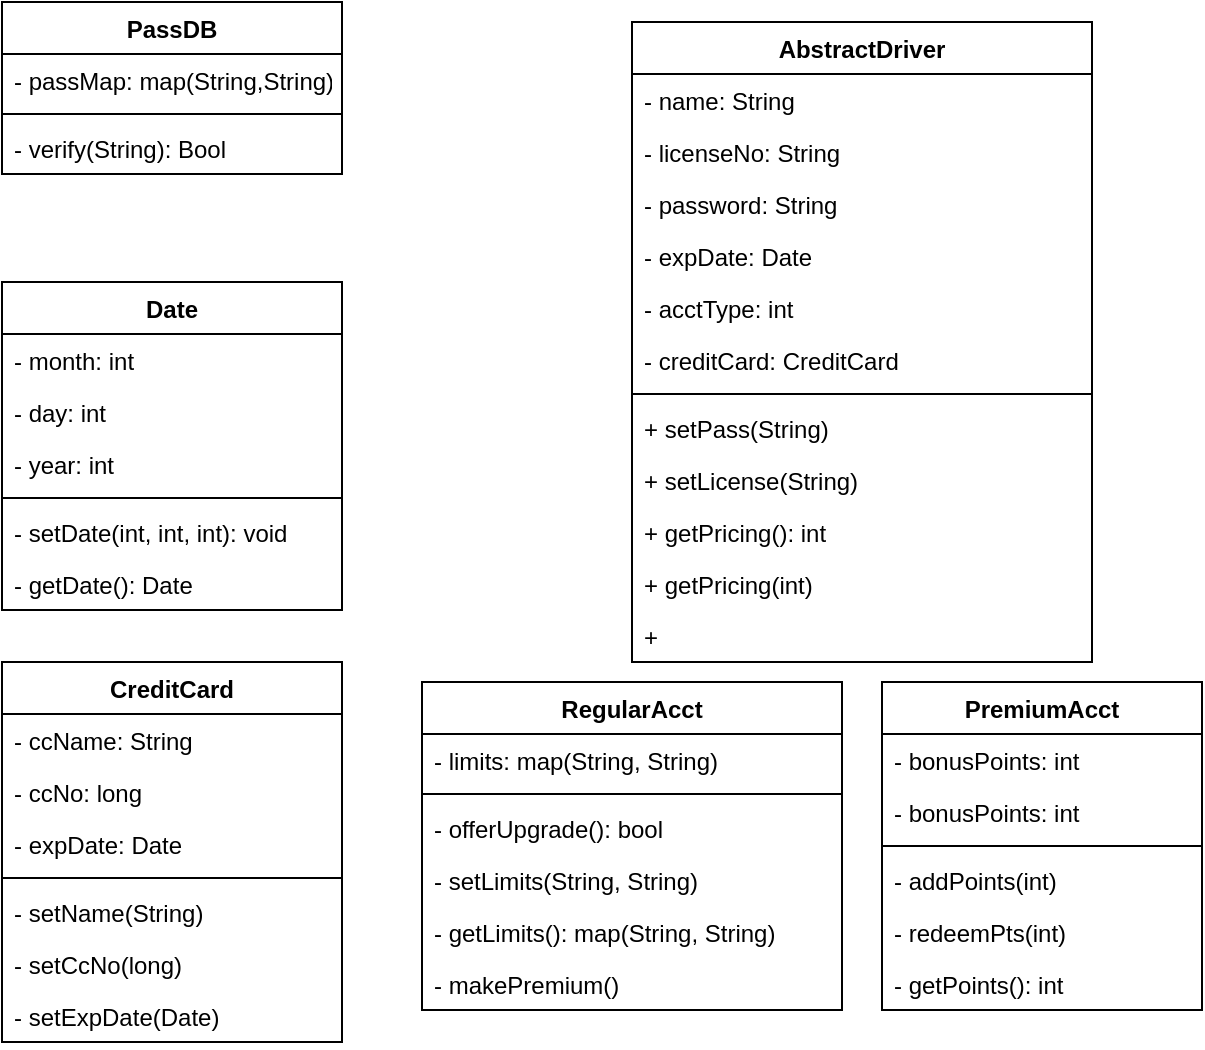 <mxfile version="12.1.3" type="github" pages="1"><diagram id="NAhTG9fYoV8L0mSAjqiR" name="Page-1"><mxGraphModel dx="667" dy="401" grid="1" gridSize="10" guides="1" tooltips="1" connect="1" arrows="1" fold="1" page="1" pageScale="1" pageWidth="850" pageHeight="1100" math="0" shadow="0"><root><mxCell id="0"/><mxCell id="1" parent="0"/><mxCell id="52mXDh2iFzui1Fn77fOQ-1" value="AbstractDriver" style="swimlane;fontStyle=1;align=center;verticalAlign=top;childLayout=stackLayout;horizontal=1;startSize=26;horizontalStack=0;resizeParent=1;resizeParentMax=0;resizeLast=0;collapsible=1;marginBottom=0;" vertex="1" parent="1"><mxGeometry x="335" y="30" width="230" height="320" as="geometry"/></mxCell><mxCell id="52mXDh2iFzui1Fn77fOQ-23" value="- name: String" style="text;strokeColor=none;fillColor=none;align=left;verticalAlign=top;spacingLeft=4;spacingRight=4;overflow=hidden;rotatable=0;points=[[0,0.5],[1,0.5]];portConstraint=eastwest;" vertex="1" parent="52mXDh2iFzui1Fn77fOQ-1"><mxGeometry y="26" width="230" height="26" as="geometry"/></mxCell><mxCell id="52mXDh2iFzui1Fn77fOQ-6" value="- licenseNo: String" style="text;strokeColor=none;fillColor=none;align=left;verticalAlign=top;spacingLeft=4;spacingRight=4;overflow=hidden;rotatable=0;points=[[0,0.5],[1,0.5]];portConstraint=eastwest;" vertex="1" parent="52mXDh2iFzui1Fn77fOQ-1"><mxGeometry y="52" width="230" height="26" as="geometry"/></mxCell><mxCell id="52mXDh2iFzui1Fn77fOQ-7" value="- password: String" style="text;strokeColor=none;fillColor=none;align=left;verticalAlign=top;spacingLeft=4;spacingRight=4;overflow=hidden;rotatable=0;points=[[0,0.5],[1,0.5]];portConstraint=eastwest;" vertex="1" parent="52mXDh2iFzui1Fn77fOQ-1"><mxGeometry y="78" width="230" height="26" as="geometry"/></mxCell><mxCell id="52mXDh2iFzui1Fn77fOQ-8" value="- expDate: Date" style="text;strokeColor=none;fillColor=none;align=left;verticalAlign=top;spacingLeft=4;spacingRight=4;overflow=hidden;rotatable=0;points=[[0,0.5],[1,0.5]];portConstraint=eastwest;" vertex="1" parent="52mXDh2iFzui1Fn77fOQ-1"><mxGeometry y="104" width="230" height="26" as="geometry"/></mxCell><mxCell id="52mXDh2iFzui1Fn77fOQ-37" value="- acctType: int" style="text;strokeColor=none;fillColor=none;align=left;verticalAlign=top;spacingLeft=4;spacingRight=4;overflow=hidden;rotatable=0;points=[[0,0.5],[1,0.5]];portConstraint=eastwest;" vertex="1" parent="52mXDh2iFzui1Fn77fOQ-1"><mxGeometry y="130" width="230" height="26" as="geometry"/></mxCell><mxCell id="52mXDh2iFzui1Fn77fOQ-45" value="- creditCard: CreditCard" style="text;strokeColor=none;fillColor=none;align=left;verticalAlign=top;spacingLeft=4;spacingRight=4;overflow=hidden;rotatable=0;points=[[0,0.5],[1,0.5]];portConstraint=eastwest;" vertex="1" parent="52mXDh2iFzui1Fn77fOQ-1"><mxGeometry y="156" width="230" height="26" as="geometry"/></mxCell><mxCell id="52mXDh2iFzui1Fn77fOQ-3" value="" style="line;strokeWidth=1;fillColor=none;align=left;verticalAlign=middle;spacingTop=-1;spacingLeft=3;spacingRight=3;rotatable=0;labelPosition=right;points=[];portConstraint=eastwest;" vertex="1" parent="52mXDh2iFzui1Fn77fOQ-1"><mxGeometry y="182" width="230" height="8" as="geometry"/></mxCell><mxCell id="52mXDh2iFzui1Fn77fOQ-4" value="+ setPass(String)" style="text;strokeColor=none;fillColor=none;align=left;verticalAlign=top;spacingLeft=4;spacingRight=4;overflow=hidden;rotatable=0;points=[[0,0.5],[1,0.5]];portConstraint=eastwest;" vertex="1" parent="52mXDh2iFzui1Fn77fOQ-1"><mxGeometry y="190" width="230" height="26" as="geometry"/></mxCell><mxCell id="52mXDh2iFzui1Fn77fOQ-16" value="+ setLicense(String)" style="text;strokeColor=none;fillColor=none;align=left;verticalAlign=top;spacingLeft=4;spacingRight=4;overflow=hidden;rotatable=0;points=[[0,0.5],[1,0.5]];portConstraint=eastwest;" vertex="1" parent="52mXDh2iFzui1Fn77fOQ-1"><mxGeometry y="216" width="230" height="26" as="geometry"/></mxCell><mxCell id="52mXDh2iFzui1Fn77fOQ-35" value="+ getPricing(): int" style="text;strokeColor=none;fillColor=none;align=left;verticalAlign=top;spacingLeft=4;spacingRight=4;overflow=hidden;rotatable=0;points=[[0,0.5],[1,0.5]];portConstraint=eastwest;" vertex="1" parent="52mXDh2iFzui1Fn77fOQ-1"><mxGeometry y="242" width="230" height="26" as="geometry"/></mxCell><mxCell id="52mXDh2iFzui1Fn77fOQ-36" value="+ getPricing(int)" style="text;strokeColor=none;fillColor=none;align=left;verticalAlign=top;spacingLeft=4;spacingRight=4;overflow=hidden;rotatable=0;points=[[0,0.5],[1,0.5]];portConstraint=eastwest;" vertex="1" parent="52mXDh2iFzui1Fn77fOQ-1"><mxGeometry y="268" width="230" height="26" as="geometry"/></mxCell><mxCell id="52mXDh2iFzui1Fn77fOQ-44" value="+" style="text;strokeColor=none;fillColor=none;align=left;verticalAlign=top;spacingLeft=4;spacingRight=4;overflow=hidden;rotatable=0;points=[[0,0.5],[1,0.5]];portConstraint=eastwest;" vertex="1" parent="52mXDh2iFzui1Fn77fOQ-1"><mxGeometry y="294" width="230" height="26" as="geometry"/></mxCell><mxCell id="52mXDh2iFzui1Fn77fOQ-10" value="Date" style="swimlane;fontStyle=1;align=center;verticalAlign=top;childLayout=stackLayout;horizontal=1;startSize=26;horizontalStack=0;resizeParent=1;resizeParentMax=0;resizeLast=0;collapsible=1;marginBottom=0;" vertex="1" parent="1"><mxGeometry x="20" y="160" width="170" height="164" as="geometry"/></mxCell><mxCell id="52mXDh2iFzui1Fn77fOQ-11" value="- month: int" style="text;strokeColor=none;fillColor=none;align=left;verticalAlign=top;spacingLeft=4;spacingRight=4;overflow=hidden;rotatable=0;points=[[0,0.5],[1,0.5]];portConstraint=eastwest;" vertex="1" parent="52mXDh2iFzui1Fn77fOQ-10"><mxGeometry y="26" width="170" height="26" as="geometry"/></mxCell><mxCell id="52mXDh2iFzui1Fn77fOQ-14" value="- day: int" style="text;strokeColor=none;fillColor=none;align=left;verticalAlign=top;spacingLeft=4;spacingRight=4;overflow=hidden;rotatable=0;points=[[0,0.5],[1,0.5]];portConstraint=eastwest;" vertex="1" parent="52mXDh2iFzui1Fn77fOQ-10"><mxGeometry y="52" width="170" height="26" as="geometry"/></mxCell><mxCell id="52mXDh2iFzui1Fn77fOQ-15" value="- year: int" style="text;strokeColor=none;fillColor=none;align=left;verticalAlign=top;spacingLeft=4;spacingRight=4;overflow=hidden;rotatable=0;points=[[0,0.5],[1,0.5]];portConstraint=eastwest;" vertex="1" parent="52mXDh2iFzui1Fn77fOQ-10"><mxGeometry y="78" width="170" height="26" as="geometry"/></mxCell><mxCell id="52mXDh2iFzui1Fn77fOQ-12" value="" style="line;strokeWidth=1;fillColor=none;align=left;verticalAlign=middle;spacingTop=-1;spacingLeft=3;spacingRight=3;rotatable=0;labelPosition=right;points=[];portConstraint=eastwest;" vertex="1" parent="52mXDh2iFzui1Fn77fOQ-10"><mxGeometry y="104" width="170" height="8" as="geometry"/></mxCell><mxCell id="52mXDh2iFzui1Fn77fOQ-13" value="- setDate(int, int, int): void" style="text;strokeColor=none;fillColor=none;align=left;verticalAlign=top;spacingLeft=4;spacingRight=4;overflow=hidden;rotatable=0;points=[[0,0.5],[1,0.5]];portConstraint=eastwest;" vertex="1" parent="52mXDh2iFzui1Fn77fOQ-10"><mxGeometry y="112" width="170" height="26" as="geometry"/></mxCell><mxCell id="52mXDh2iFzui1Fn77fOQ-17" value="- getDate(): Date" style="text;strokeColor=none;fillColor=none;align=left;verticalAlign=top;spacingLeft=4;spacingRight=4;overflow=hidden;rotatable=0;points=[[0,0.5],[1,0.5]];portConstraint=eastwest;" vertex="1" parent="52mXDh2iFzui1Fn77fOQ-10"><mxGeometry y="138" width="170" height="26" as="geometry"/></mxCell><mxCell id="52mXDh2iFzui1Fn77fOQ-18" value="PassDB" style="swimlane;fontStyle=1;align=center;verticalAlign=top;childLayout=stackLayout;horizontal=1;startSize=26;horizontalStack=0;resizeParent=1;resizeParentMax=0;resizeLast=0;collapsible=1;marginBottom=0;" vertex="1" parent="1"><mxGeometry x="20" y="20" width="170" height="86" as="geometry"/></mxCell><mxCell id="52mXDh2iFzui1Fn77fOQ-19" value="- passMap: map(String,String)" style="text;strokeColor=none;fillColor=none;align=left;verticalAlign=top;spacingLeft=4;spacingRight=4;overflow=hidden;rotatable=0;points=[[0,0.5],[1,0.5]];portConstraint=eastwest;" vertex="1" parent="52mXDh2iFzui1Fn77fOQ-18"><mxGeometry y="26" width="170" height="26" as="geometry"/></mxCell><mxCell id="52mXDh2iFzui1Fn77fOQ-20" value="" style="line;strokeWidth=1;fillColor=none;align=left;verticalAlign=middle;spacingTop=-1;spacingLeft=3;spacingRight=3;rotatable=0;labelPosition=right;points=[];portConstraint=eastwest;" vertex="1" parent="52mXDh2iFzui1Fn77fOQ-18"><mxGeometry y="52" width="170" height="8" as="geometry"/></mxCell><mxCell id="52mXDh2iFzui1Fn77fOQ-21" value="- verify(String): Bool" style="text;strokeColor=none;fillColor=none;align=left;verticalAlign=top;spacingLeft=4;spacingRight=4;overflow=hidden;rotatable=0;points=[[0,0.5],[1,0.5]];portConstraint=eastwest;" vertex="1" parent="52mXDh2iFzui1Fn77fOQ-18"><mxGeometry y="60" width="170" height="26" as="geometry"/></mxCell><mxCell id="52mXDh2iFzui1Fn77fOQ-24" value="PremiumAcct" style="swimlane;fontStyle=1;align=center;verticalAlign=top;childLayout=stackLayout;horizontal=1;startSize=26;horizontalStack=0;resizeParent=1;resizeParentMax=0;resizeLast=0;collapsible=1;marginBottom=0;" vertex="1" parent="1"><mxGeometry x="460" y="360" width="160" height="164" as="geometry"/></mxCell><mxCell id="52mXDh2iFzui1Fn77fOQ-25" value="- bonusPoints: int" style="text;strokeColor=none;fillColor=none;align=left;verticalAlign=top;spacingLeft=4;spacingRight=4;overflow=hidden;rotatable=0;points=[[0,0.5],[1,0.5]];portConstraint=eastwest;" vertex="1" parent="52mXDh2iFzui1Fn77fOQ-24"><mxGeometry y="26" width="160" height="26" as="geometry"/></mxCell><mxCell id="52mXDh2iFzui1Fn77fOQ-38" value="- bonusPoints: int" style="text;strokeColor=none;fillColor=none;align=left;verticalAlign=top;spacingLeft=4;spacingRight=4;overflow=hidden;rotatable=0;points=[[0,0.5],[1,0.5]];portConstraint=eastwest;" vertex="1" parent="52mXDh2iFzui1Fn77fOQ-24"><mxGeometry y="52" width="160" height="26" as="geometry"/></mxCell><mxCell id="52mXDh2iFzui1Fn77fOQ-26" value="" style="line;strokeWidth=1;fillColor=none;align=left;verticalAlign=middle;spacingTop=-1;spacingLeft=3;spacingRight=3;rotatable=0;labelPosition=right;points=[];portConstraint=eastwest;" vertex="1" parent="52mXDh2iFzui1Fn77fOQ-24"><mxGeometry y="78" width="160" height="8" as="geometry"/></mxCell><mxCell id="52mXDh2iFzui1Fn77fOQ-27" value="- addPoints(int)" style="text;strokeColor=none;fillColor=none;align=left;verticalAlign=top;spacingLeft=4;spacingRight=4;overflow=hidden;rotatable=0;points=[[0,0.5],[1,0.5]];portConstraint=eastwest;" vertex="1" parent="52mXDh2iFzui1Fn77fOQ-24"><mxGeometry y="86" width="160" height="26" as="geometry"/></mxCell><mxCell id="52mXDh2iFzui1Fn77fOQ-40" value="- redeemPts(int)" style="text;strokeColor=none;fillColor=none;align=left;verticalAlign=top;spacingLeft=4;spacingRight=4;overflow=hidden;rotatable=0;points=[[0,0.5],[1,0.5]];portConstraint=eastwest;" vertex="1" parent="52mXDh2iFzui1Fn77fOQ-24"><mxGeometry y="112" width="160" height="26" as="geometry"/></mxCell><mxCell id="52mXDh2iFzui1Fn77fOQ-39" value="- getPoints(): int" style="text;strokeColor=none;fillColor=none;align=left;verticalAlign=top;spacingLeft=4;spacingRight=4;overflow=hidden;rotatable=0;points=[[0,0.5],[1,0.5]];portConstraint=eastwest;" vertex="1" parent="52mXDh2iFzui1Fn77fOQ-24"><mxGeometry y="138" width="160" height="26" as="geometry"/></mxCell><mxCell id="52mXDh2iFzui1Fn77fOQ-28" value="RegularAcct" style="swimlane;fontStyle=1;align=center;verticalAlign=top;childLayout=stackLayout;horizontal=1;startSize=26;horizontalStack=0;resizeParent=1;resizeParentMax=0;resizeLast=0;collapsible=1;marginBottom=0;" vertex="1" parent="1"><mxGeometry x="230" y="360" width="210" height="164" as="geometry"/></mxCell><mxCell id="52mXDh2iFzui1Fn77fOQ-29" value="- limits: map(String, String)" style="text;strokeColor=none;fillColor=none;align=left;verticalAlign=top;spacingLeft=4;spacingRight=4;overflow=hidden;rotatable=0;points=[[0,0.5],[1,0.5]];portConstraint=eastwest;" vertex="1" parent="52mXDh2iFzui1Fn77fOQ-28"><mxGeometry y="26" width="210" height="26" as="geometry"/></mxCell><mxCell id="52mXDh2iFzui1Fn77fOQ-30" value="" style="line;strokeWidth=1;fillColor=none;align=left;verticalAlign=middle;spacingTop=-1;spacingLeft=3;spacingRight=3;rotatable=0;labelPosition=right;points=[];portConstraint=eastwest;" vertex="1" parent="52mXDh2iFzui1Fn77fOQ-28"><mxGeometry y="52" width="210" height="8" as="geometry"/></mxCell><mxCell id="52mXDh2iFzui1Fn77fOQ-31" value="- offerUpgrade(): bool" style="text;strokeColor=none;fillColor=none;align=left;verticalAlign=top;spacingLeft=4;spacingRight=4;overflow=hidden;rotatable=0;points=[[0,0.5],[1,0.5]];portConstraint=eastwest;" vertex="1" parent="52mXDh2iFzui1Fn77fOQ-28"><mxGeometry y="60" width="210" height="26" as="geometry"/></mxCell><mxCell id="52mXDh2iFzui1Fn77fOQ-41" value="- setLimits(String, String)" style="text;strokeColor=none;fillColor=none;align=left;verticalAlign=top;spacingLeft=4;spacingRight=4;overflow=hidden;rotatable=0;points=[[0,0.5],[1,0.5]];portConstraint=eastwest;" vertex="1" parent="52mXDh2iFzui1Fn77fOQ-28"><mxGeometry y="86" width="210" height="26" as="geometry"/></mxCell><mxCell id="52mXDh2iFzui1Fn77fOQ-42" value="- getLimits(): map(String, String)" style="text;strokeColor=none;fillColor=none;align=left;verticalAlign=top;spacingLeft=4;spacingRight=4;overflow=hidden;rotatable=0;points=[[0,0.5],[1,0.5]];portConstraint=eastwest;" vertex="1" parent="52mXDh2iFzui1Fn77fOQ-28"><mxGeometry y="112" width="210" height="26" as="geometry"/></mxCell><mxCell id="52mXDh2iFzui1Fn77fOQ-43" value="- makePremium()" style="text;strokeColor=none;fillColor=none;align=left;verticalAlign=top;spacingLeft=4;spacingRight=4;overflow=hidden;rotatable=0;points=[[0,0.5],[1,0.5]];portConstraint=eastwest;" vertex="1" parent="52mXDh2iFzui1Fn77fOQ-28"><mxGeometry y="138" width="210" height="26" as="geometry"/></mxCell><mxCell id="52mXDh2iFzui1Fn77fOQ-46" value="CreditCard" style="swimlane;fontStyle=1;align=center;verticalAlign=top;childLayout=stackLayout;horizontal=1;startSize=26;horizontalStack=0;resizeParent=1;resizeParentMax=0;resizeLast=0;collapsible=1;marginBottom=0;" vertex="1" parent="1"><mxGeometry x="20" y="350" width="170" height="190" as="geometry"/></mxCell><mxCell id="52mXDh2iFzui1Fn77fOQ-47" value="- ccName: String" style="text;strokeColor=none;fillColor=none;align=left;verticalAlign=top;spacingLeft=4;spacingRight=4;overflow=hidden;rotatable=0;points=[[0,0.5],[1,0.5]];portConstraint=eastwest;" vertex="1" parent="52mXDh2iFzui1Fn77fOQ-46"><mxGeometry y="26" width="170" height="26" as="geometry"/></mxCell><mxCell id="52mXDh2iFzui1Fn77fOQ-54" value="- ccNo: long" style="text;strokeColor=none;fillColor=none;align=left;verticalAlign=top;spacingLeft=4;spacingRight=4;overflow=hidden;rotatable=0;points=[[0,0.5],[1,0.5]];portConstraint=eastwest;" vertex="1" parent="52mXDh2iFzui1Fn77fOQ-46"><mxGeometry y="52" width="170" height="26" as="geometry"/></mxCell><mxCell id="52mXDh2iFzui1Fn77fOQ-53" value="- expDate: Date" style="text;strokeColor=none;fillColor=none;align=left;verticalAlign=top;spacingLeft=4;spacingRight=4;overflow=hidden;rotatable=0;points=[[0,0.5],[1,0.5]];portConstraint=eastwest;" vertex="1" parent="52mXDh2iFzui1Fn77fOQ-46"><mxGeometry y="78" width="170" height="26" as="geometry"/></mxCell><mxCell id="52mXDh2iFzui1Fn77fOQ-50" value="" style="line;strokeWidth=1;fillColor=none;align=left;verticalAlign=middle;spacingTop=-1;spacingLeft=3;spacingRight=3;rotatable=0;labelPosition=right;points=[];portConstraint=eastwest;" vertex="1" parent="52mXDh2iFzui1Fn77fOQ-46"><mxGeometry y="104" width="170" height="8" as="geometry"/></mxCell><mxCell id="52mXDh2iFzui1Fn77fOQ-51" value="- setName(String)" style="text;strokeColor=none;fillColor=none;align=left;verticalAlign=top;spacingLeft=4;spacingRight=4;overflow=hidden;rotatable=0;points=[[0,0.5],[1,0.5]];portConstraint=eastwest;" vertex="1" parent="52mXDh2iFzui1Fn77fOQ-46"><mxGeometry y="112" width="170" height="26" as="geometry"/></mxCell><mxCell id="52mXDh2iFzui1Fn77fOQ-55" value="- setCcNo(long)" style="text;strokeColor=none;fillColor=none;align=left;verticalAlign=top;spacingLeft=4;spacingRight=4;overflow=hidden;rotatable=0;points=[[0,0.5],[1,0.5]];portConstraint=eastwest;" vertex="1" parent="52mXDh2iFzui1Fn77fOQ-46"><mxGeometry y="138" width="170" height="26" as="geometry"/></mxCell><mxCell id="52mXDh2iFzui1Fn77fOQ-56" value="- setExpDate(Date)" style="text;strokeColor=none;fillColor=none;align=left;verticalAlign=top;spacingLeft=4;spacingRight=4;overflow=hidden;rotatable=0;points=[[0,0.5],[1,0.5]];portConstraint=eastwest;" vertex="1" parent="52mXDh2iFzui1Fn77fOQ-46"><mxGeometry y="164" width="170" height="26" as="geometry"/></mxCell></root></mxGraphModel></diagram></mxfile>